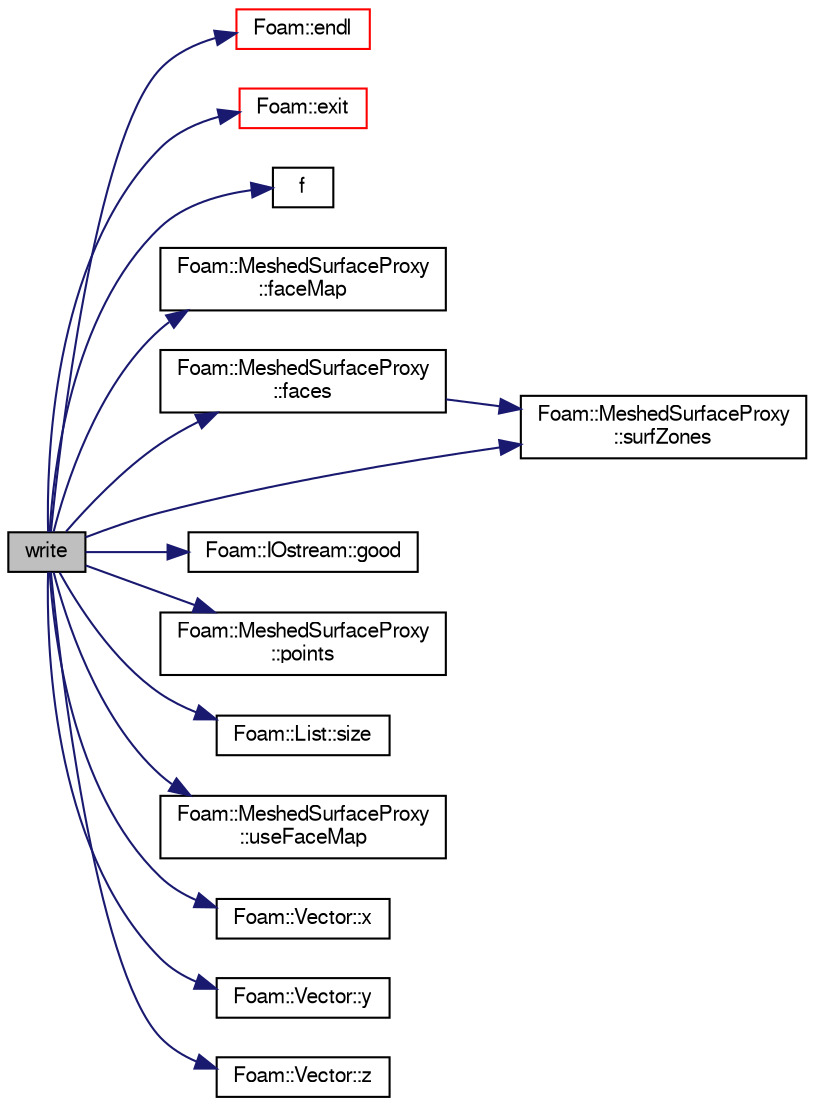 digraph "write"
{
  bgcolor="transparent";
  edge [fontname="FreeSans",fontsize="10",labelfontname="FreeSans",labelfontsize="10"];
  node [fontname="FreeSans",fontsize="10",shape=record];
  rankdir="LR";
  Node120 [label="write",height=0.2,width=0.4,color="black", fillcolor="grey75", style="filled", fontcolor="black"];
  Node120 -> Node121 [color="midnightblue",fontsize="10",style="solid",fontname="FreeSans"];
  Node121 [label="Foam::endl",height=0.2,width=0.4,color="red",URL="$a21124.html#a2db8fe02a0d3909e9351bb4275b23ce4",tooltip="Add newline and flush stream. "];
  Node120 -> Node123 [color="midnightblue",fontsize="10",style="solid",fontname="FreeSans"];
  Node123 [label="Foam::exit",height=0.2,width=0.4,color="red",URL="$a21124.html#a06ca7250d8e89caf05243ec094843642"];
  Node120 -> Node168 [color="midnightblue",fontsize="10",style="solid",fontname="FreeSans"];
  Node168 [label="f",height=0.2,width=0.4,color="black",URL="$a17900.html#a888be93833ac7a23170555c69c690288"];
  Node120 -> Node169 [color="midnightblue",fontsize="10",style="solid",fontname="FreeSans"];
  Node169 [label="Foam::MeshedSurfaceProxy\l::faceMap",height=0.2,width=0.4,color="black",URL="$a29570.html#ac60b73c76c3ba27cee6f78de4e6b82df",tooltip="Const access to the faceMap, zero-sized when unused. "];
  Node120 -> Node170 [color="midnightblue",fontsize="10",style="solid",fontname="FreeSans"];
  Node170 [label="Foam::MeshedSurfaceProxy\l::faces",height=0.2,width=0.4,color="black",URL="$a29570.html#a16c6d36f7c961d037a44e5c235d9aa15",tooltip="Return const access to the faces. "];
  Node170 -> Node171 [color="midnightblue",fontsize="10",style="solid",fontname="FreeSans"];
  Node171 [label="Foam::MeshedSurfaceProxy\l::surfZones",height=0.2,width=0.4,color="black",URL="$a29570.html#a14a75381fb0e82fa2fdf4b3aff01a96a",tooltip="Const access to the surface zones. "];
  Node120 -> Node158 [color="midnightblue",fontsize="10",style="solid",fontname="FreeSans"];
  Node158 [label="Foam::IOstream::good",height=0.2,width=0.4,color="black",URL="$a26226.html#abdcc7f96f487faadc7769afcf58fe992",tooltip="Return true if next operation might succeed. "];
  Node120 -> Node172 [color="midnightblue",fontsize="10",style="solid",fontname="FreeSans"];
  Node172 [label="Foam::MeshedSurfaceProxy\l::points",height=0.2,width=0.4,color="black",URL="$a29570.html#afb6c3bde245ae6ea91f1c538da59f8fc",tooltip="Return const access to the points. "];
  Node120 -> Node173 [color="midnightblue",fontsize="10",style="solid",fontname="FreeSans"];
  Node173 [label="Foam::List::size",height=0.2,width=0.4,color="black",URL="$a25694.html#a8a5f6fa29bd4b500caf186f60245b384",tooltip="Override size to be inconsistent with allocated storage. "];
  Node120 -> Node171 [color="midnightblue",fontsize="10",style="solid",fontname="FreeSans"];
  Node120 -> Node174 [color="midnightblue",fontsize="10",style="solid",fontname="FreeSans"];
  Node174 [label="Foam::MeshedSurfaceProxy\l::useFaceMap",height=0.2,width=0.4,color="black",URL="$a29570.html#ab637248fe62dcd14ffe4cd5958954b02",tooltip="Use faceMap? "];
  Node120 -> Node175 [color="midnightblue",fontsize="10",style="solid",fontname="FreeSans"];
  Node175 [label="Foam::Vector::x",height=0.2,width=0.4,color="black",URL="$a28442.html#a63327976e5a8359700064a02ae22548e"];
  Node120 -> Node176 [color="midnightblue",fontsize="10",style="solid",fontname="FreeSans"];
  Node176 [label="Foam::Vector::y",height=0.2,width=0.4,color="black",URL="$a28442.html#a1ee865f676fbac703a49c6654dd3ad74"];
  Node120 -> Node177 [color="midnightblue",fontsize="10",style="solid",fontname="FreeSans"];
  Node177 [label="Foam::Vector::z",height=0.2,width=0.4,color="black",URL="$a28442.html#a1c8320b15610de211ec70ef966581423"];
}
